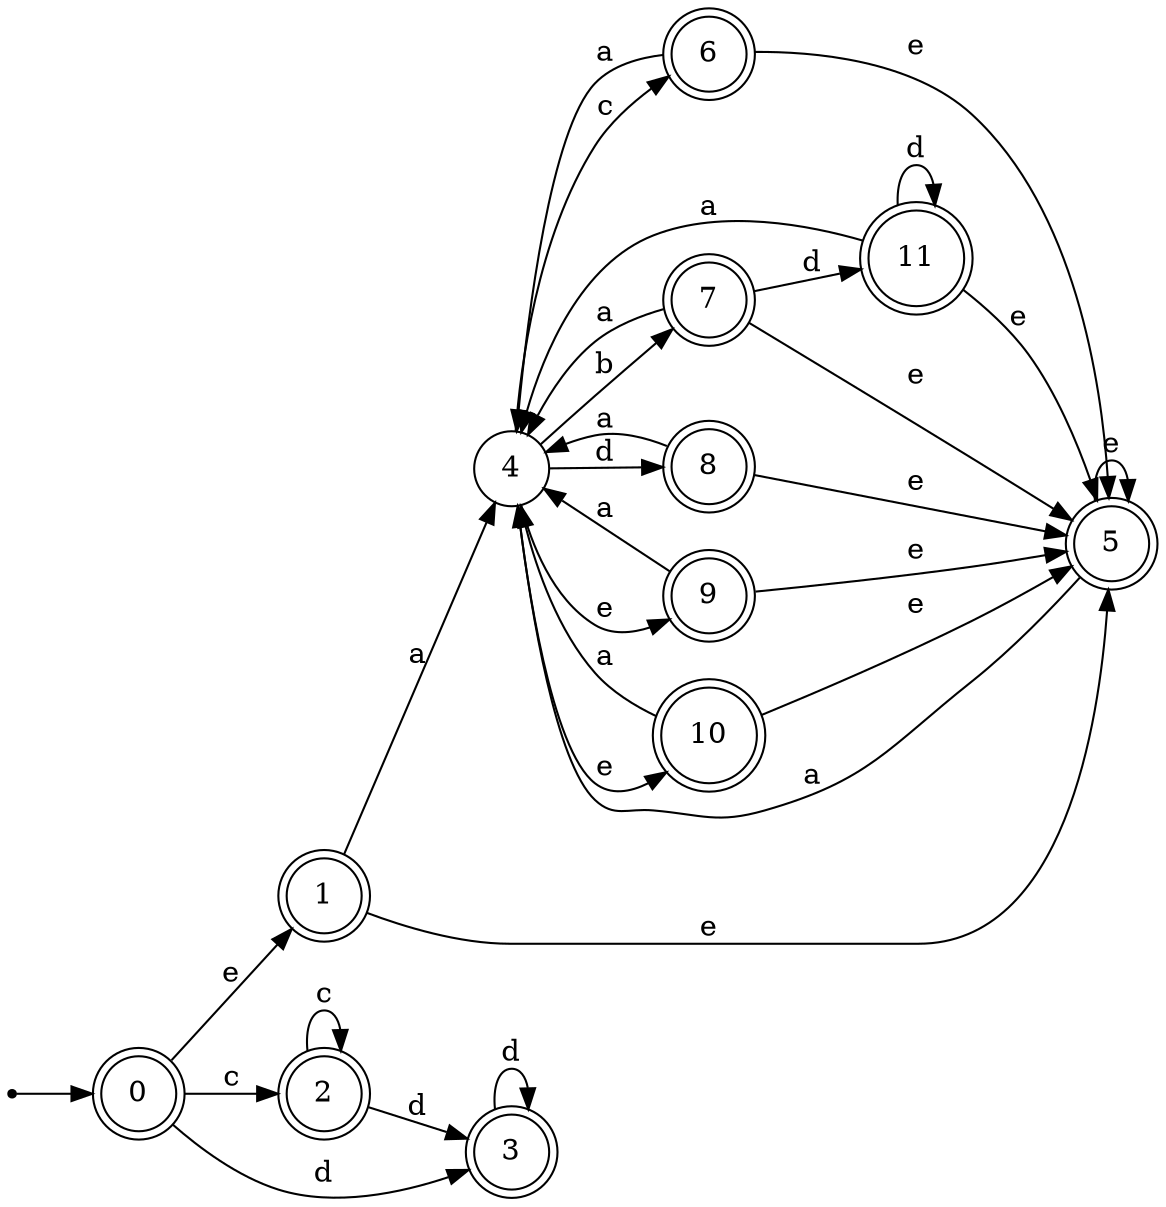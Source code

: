 digraph finite_state_machine {
rankdir=LR;
size="20,20";
node [shape = point]; "dummy0"
node [shape = doublecircle]; "0";"dummy0" -> "0";
node [shape = doublecircle]; "1";node [shape = doublecircle]; "2";node [shape = doublecircle]; "3";node [shape = circle]; "4";
node [shape = doublecircle]; "5";node [shape = doublecircle]; "6";node [shape = doublecircle]; "7";node [shape = doublecircle]; "8";node [shape = doublecircle]; "9";node [shape = doublecircle]; "10";node [shape = doublecircle]; "11";"0" -> "1" [label = "e"];
 "0" -> "2" [label = "c"];
 "0" -> "3" [label = "d"];
 "3" -> "3" [label = "d"];
 "2" -> "2" [label = "c"];
 "2" -> "3" [label = "d"];
 "1" -> "4" [label = "a"];
 "1" -> "5" [label = "e"];
 "5" -> "5" [label = "e"];
 "5" -> "4" [label = "a"];
 "4" -> "6" [label = "c"];
 "4" -> "7" [label = "b"];
 "4" -> "8" [label = "d"];
 "4" -> "9" [label = "e"];
 "4" -> "10" [label = "e"];
 "10" -> "4" [label = "a"];
 "10" -> "5" [label = "e"];
 "9" -> "4" [label = "a"];
 "9" -> "5" [label = "e"];
 "8" -> "4" [label = "a"];
 "8" -> "5" [label = "e"];
 "7" -> "11" [label = "d"];
 "7" -> "4" [label = "a"];
 "7" -> "5" [label = "e"];
 "11" -> "11" [label = "d"];
 "11" -> "4" [label = "a"];
 "11" -> "5" [label = "e"];
 "6" -> "4" [label = "a"];
 "6" -> "5" [label = "e"];
 }
